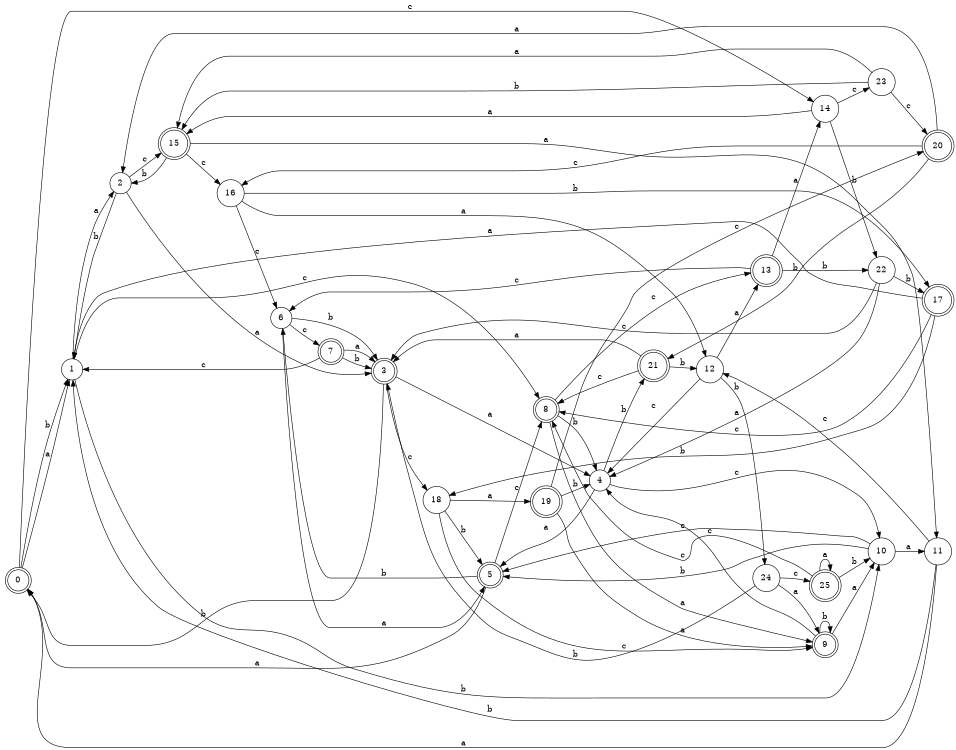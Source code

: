 digraph n21_9 {
__start0 [label="" shape="none"];

rankdir=LR;
size="8,5";

s0 [style="rounded,filled", color="black", fillcolor="white" shape="doublecircle", label="0"];
s1 [style="filled", color="black", fillcolor="white" shape="circle", label="1"];
s2 [style="filled", color="black", fillcolor="white" shape="circle", label="2"];
s3 [style="rounded,filled", color="black", fillcolor="white" shape="doublecircle", label="3"];
s4 [style="filled", color="black", fillcolor="white" shape="circle", label="4"];
s5 [style="rounded,filled", color="black", fillcolor="white" shape="doublecircle", label="5"];
s6 [style="filled", color="black", fillcolor="white" shape="circle", label="6"];
s7 [style="rounded,filled", color="black", fillcolor="white" shape="doublecircle", label="7"];
s8 [style="rounded,filled", color="black", fillcolor="white" shape="doublecircle", label="8"];
s9 [style="rounded,filled", color="black", fillcolor="white" shape="doublecircle", label="9"];
s10 [style="filled", color="black", fillcolor="white" shape="circle", label="10"];
s11 [style="filled", color="black", fillcolor="white" shape="circle", label="11"];
s12 [style="filled", color="black", fillcolor="white" shape="circle", label="12"];
s13 [style="rounded,filled", color="black", fillcolor="white" shape="doublecircle", label="13"];
s14 [style="filled", color="black", fillcolor="white" shape="circle", label="14"];
s15 [style="rounded,filled", color="black", fillcolor="white" shape="doublecircle", label="15"];
s16 [style="filled", color="black", fillcolor="white" shape="circle", label="16"];
s17 [style="rounded,filled", color="black", fillcolor="white" shape="doublecircle", label="17"];
s18 [style="filled", color="black", fillcolor="white" shape="circle", label="18"];
s19 [style="rounded,filled", color="black", fillcolor="white" shape="doublecircle", label="19"];
s20 [style="rounded,filled", color="black", fillcolor="white" shape="doublecircle", label="20"];
s21 [style="rounded,filled", color="black", fillcolor="white" shape="doublecircle", label="21"];
s22 [style="filled", color="black", fillcolor="white" shape="circle", label="22"];
s23 [style="filled", color="black", fillcolor="white" shape="circle", label="23"];
s24 [style="filled", color="black", fillcolor="white" shape="circle", label="24"];
s25 [style="rounded,filled", color="black", fillcolor="white" shape="doublecircle", label="25"];
s0 -> s1 [label="a"];
s0 -> s1 [label="b"];
s0 -> s14 [label="c"];
s1 -> s2 [label="a"];
s1 -> s10 [label="b"];
s1 -> s8 [label="c"];
s2 -> s3 [label="a"];
s2 -> s1 [label="b"];
s2 -> s15 [label="c"];
s3 -> s4 [label="a"];
s3 -> s0 [label="b"];
s3 -> s18 [label="c"];
s4 -> s5 [label="a"];
s4 -> s21 [label="b"];
s4 -> s10 [label="c"];
s5 -> s0 [label="a"];
s5 -> s6 [label="b"];
s5 -> s8 [label="c"];
s6 -> s5 [label="a"];
s6 -> s3 [label="b"];
s6 -> s7 [label="c"];
s7 -> s3 [label="a"];
s7 -> s3 [label="b"];
s7 -> s1 [label="c"];
s8 -> s9 [label="a"];
s8 -> s4 [label="b"];
s8 -> s13 [label="c"];
s9 -> s10 [label="a"];
s9 -> s9 [label="b"];
s9 -> s4 [label="c"];
s10 -> s11 [label="a"];
s10 -> s5 [label="b"];
s10 -> s5 [label="c"];
s11 -> s0 [label="a"];
s11 -> s1 [label="b"];
s11 -> s12 [label="c"];
s12 -> s13 [label="a"];
s12 -> s24 [label="b"];
s12 -> s4 [label="c"];
s13 -> s14 [label="a"];
s13 -> s22 [label="b"];
s13 -> s6 [label="c"];
s14 -> s15 [label="a"];
s14 -> s22 [label="b"];
s14 -> s23 [label="c"];
s15 -> s11 [label="a"];
s15 -> s2 [label="b"];
s15 -> s16 [label="c"];
s16 -> s12 [label="a"];
s16 -> s17 [label="b"];
s16 -> s6 [label="c"];
s17 -> s1 [label="a"];
s17 -> s18 [label="b"];
s17 -> s8 [label="c"];
s18 -> s19 [label="a"];
s18 -> s5 [label="b"];
s18 -> s9 [label="c"];
s19 -> s9 [label="a"];
s19 -> s4 [label="b"];
s19 -> s20 [label="c"];
s20 -> s2 [label="a"];
s20 -> s21 [label="b"];
s20 -> s16 [label="c"];
s21 -> s3 [label="a"];
s21 -> s12 [label="b"];
s21 -> s8 [label="c"];
s22 -> s4 [label="a"];
s22 -> s17 [label="b"];
s22 -> s3 [label="c"];
s23 -> s15 [label="a"];
s23 -> s15 [label="b"];
s23 -> s20 [label="c"];
s24 -> s9 [label="a"];
s24 -> s3 [label="b"];
s24 -> s25 [label="c"];
s25 -> s25 [label="a"];
s25 -> s10 [label="b"];
s25 -> s8 [label="c"];

}